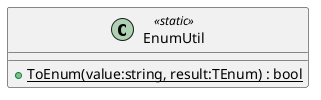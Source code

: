 @startuml
class EnumUtil <<static>> {
    + {static} ToEnum(value:string, result:TEnum) : bool
}
@enduml
